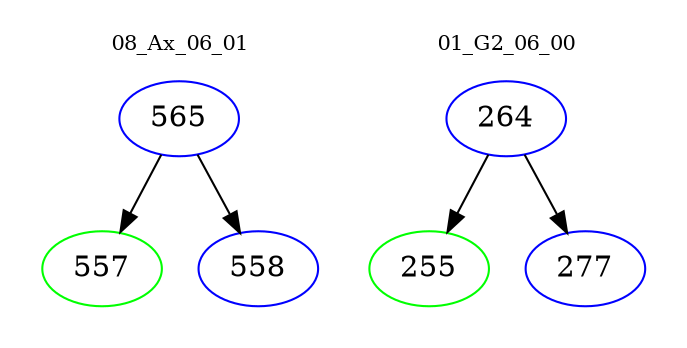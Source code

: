 digraph{
subgraph cluster_0 {
color = white
label = "08_Ax_06_01";
fontsize=10;
T0_565 [label="565", color="blue"]
T0_565 -> T0_557 [color="black"]
T0_557 [label="557", color="green"]
T0_565 -> T0_558 [color="black"]
T0_558 [label="558", color="blue"]
}
subgraph cluster_1 {
color = white
label = "01_G2_06_00";
fontsize=10;
T1_264 [label="264", color="blue"]
T1_264 -> T1_255 [color="black"]
T1_255 [label="255", color="green"]
T1_264 -> T1_277 [color="black"]
T1_277 [label="277", color="blue"]
}
}
